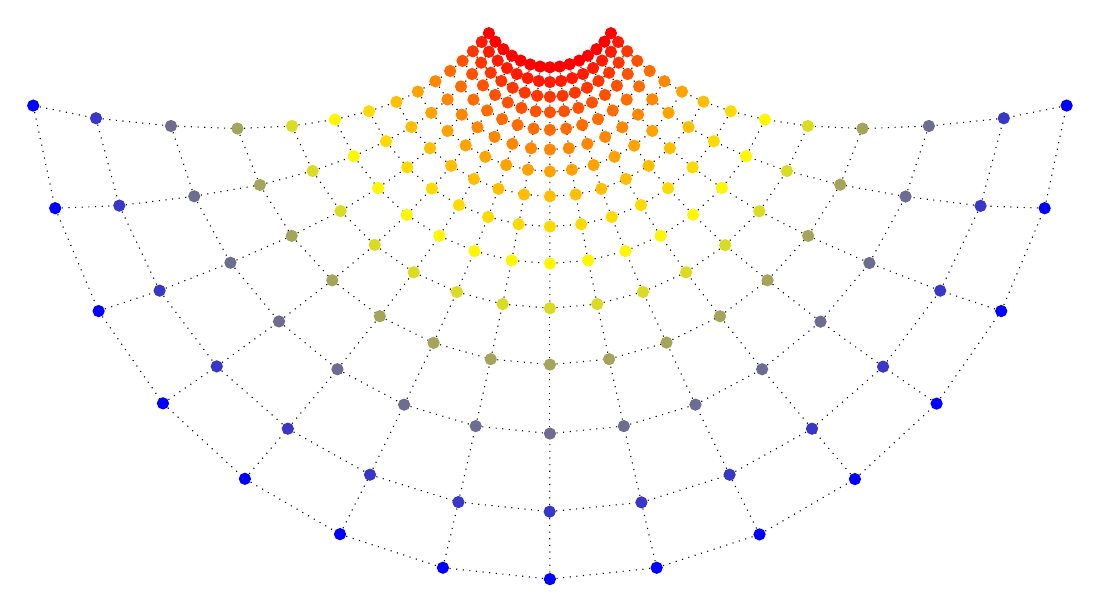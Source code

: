 % This file was created by matlab2tikz v0.2.2.
% Copyright (c) 2008--2012, Nico Schlömer <nico.schloemer@gmail.com>
% All rights reserved.
% 
% The latest updates can be retrieved from
%   http://www.mathworks.com/matlabcentral/fileexchange/22022-matlab2tikz
% where you can also make suggestions and rate matlab2tikz.
% 
% 
% 
\begin{tikzpicture}

% Axis at [0.13 0.11 0.78 0.63]
\begin{axis}[%
view={0}{90},
width=5.167in,
height=4.075in,
scale only axis,
xmin=-1.999, xmax=1.999,
ymin=-2.046, ymax=1.107,
hide x axis,
hide y axis]
\addplot [
color=black,
dotted,
forget plot
]
coordinates{
 (-1.999,0.306)(-1.756,0.257) 
};
\addplot [
color=black,
dotted,
forget plot
]
coordinates{
 (-1.756,0.257)(-1.466,0.227) 
};
\addplot [
color=black,
dotted,
forget plot
]
coordinates{
 (-1.466,0.227)(-1.209,0.217) 
};
\addplot [
color=black,
dotted,
forget plot
]
coordinates{
 (-1.209,0.217)(-0.998,0.227) 
};
\addplot [
color=black,
dotted,
forget plot
]
coordinates{
 (-0.998,0.227)(-0.832,0.252) 
};
\addplot [
color=black,
dotted,
forget plot
]
coordinates{
 (-0.832,0.252)(-0.7,0.284) 
};
\addplot [
color=black,
dotted,
forget plot
]
coordinates{
 (-0.7,0.284)(-0.594,0.32) 
};
\addplot [
color=black,
dotted,
forget plot
]
coordinates{
 (-0.594,0.32)(-0.511,0.36) 
};
\addplot [
color=black,
dotted,
forget plot
]
coordinates{
 (-0.511,0.36)(-0.443,0.4) 
};
\addplot [
color=black,
dotted,
forget plot
]
coordinates{
 (-0.443,0.4)(-0.386,0.44) 
};
\addplot [
color=black,
dotted,
forget plot
]
coordinates{
 (-0.386,0.44)(-0.338,0.479) 
};
\addplot [
color=black,
dotted,
forget plot
]
coordinates{
 (-0.338,0.479)(-0.298,0.516) 
};
\addplot [
color=black,
dotted,
forget plot
]
coordinates{
 (-0.298,0.516)(-0.264,0.552) 
};
\addplot [
color=black,
dotted,
forget plot
]
coordinates{
 (-0.264,0.552)(-0.236,0.586) 
};
\addplot [
color=black,
dotted,
forget plot
]
coordinates{
 (-1.999,0.306)(-1.914,-0.091) 
};
\addplot [
color=black,
dotted,
forget plot
]
coordinates{
 (-1.756,0.257)(-1.666,-0.081) 
};
\addplot [
color=black,
dotted,
forget plot
]
coordinates{
 (-1.914,-0.091)(-1.666,-0.081) 
};
\addplot [
color=black,
dotted,
forget plot
]
coordinates{
 (-1.466,0.227)(-1.376,-0.045) 
};
\addplot [
color=black,
dotted,
forget plot
]
coordinates{
 (-1.666,-0.081)(-1.376,-0.045) 
};
\addplot [
color=black,
dotted,
forget plot
]
coordinates{
 (-1.209,0.217)(-1.122,-0.001) 
};
\addplot [
color=black,
dotted,
forget plot
]
coordinates{
 (-1.376,-0.045)(-1.122,-0.001) 
};
\addplot [
color=black,
dotted,
forget plot
]
coordinates{
 (-0.998,0.227)(-0.918,0.053) 
};
\addplot [
color=black,
dotted,
forget plot
]
coordinates{
 (-1.122,-0.001)(-0.918,0.053) 
};
\addplot [
color=black,
dotted,
forget plot
]
coordinates{
 (-0.832,0.252)(-0.759,0.11) 
};
\addplot [
color=black,
dotted,
forget plot
]
coordinates{
 (-0.918,0.053)(-0.759,0.11) 
};
\addplot [
color=black,
dotted,
forget plot
]
coordinates{
 (-0.7,0.284)(-0.634,0.168) 
};
\addplot [
color=black,
dotted,
forget plot
]
coordinates{
 (-0.759,0.11)(-0.634,0.168) 
};
\addplot [
color=black,
dotted,
forget plot
]
coordinates{
 (-0.594,0.32)(-0.536,0.223) 
};
\addplot [
color=black,
dotted,
forget plot
]
coordinates{
 (-0.634,0.168)(-0.536,0.223) 
};
\addplot [
color=black,
dotted,
forget plot
]
coordinates{
 (-0.511,0.36)(-0.459,0.278) 
};
\addplot [
color=black,
dotted,
forget plot
]
coordinates{
 (-0.536,0.223)(-0.459,0.278) 
};
\addplot [
color=black,
dotted,
forget plot
]
coordinates{
 (-0.443,0.4)(-0.396,0.33) 
};
\addplot [
color=black,
dotted,
forget plot
]
coordinates{
 (-0.459,0.278)(-0.396,0.33) 
};
\addplot [
color=black,
dotted,
forget plot
]
coordinates{
 (-0.386,0.44)(-0.344,0.38) 
};
\addplot [
color=black,
dotted,
forget plot
]
coordinates{
 (-0.396,0.33)(-0.344,0.38) 
};
\addplot [
color=black,
dotted,
forget plot
]
coordinates{
 (-0.338,0.479)(-0.301,0.428) 
};
\addplot [
color=black,
dotted,
forget plot
]
coordinates{
 (-0.344,0.38)(-0.301,0.428) 
};
\addplot [
color=black,
dotted,
forget plot
]
coordinates{
 (-0.298,0.516)(-0.266,0.472) 
};
\addplot [
color=black,
dotted,
forget plot
]
coordinates{
 (-0.301,0.428)(-0.266,0.472) 
};
\addplot [
color=black,
dotted,
forget plot
]
coordinates{
 (-0.264,0.552)(-0.236,0.514) 
};
\addplot [
color=black,
dotted,
forget plot
]
coordinates{
 (-0.266,0.472)(-0.236,0.514) 
};
\addplot [
color=black,
dotted,
forget plot
]
coordinates{
 (-0.236,0.586)(-0.211,0.553) 
};
\addplot [
color=black,
dotted,
forget plot
]
coordinates{
 (-0.236,0.514)(-0.211,0.553) 
};
\addplot [
color=black,
dotted,
forget plot
]
coordinates{
 (-1.914,-0.091)(-1.746,-0.489) 
};
\addplot [
color=black,
dotted,
forget plot
]
coordinates{
 (-1.666,-0.081)(-1.51,-0.41) 
};
\addplot [
color=black,
dotted,
forget plot
]
coordinates{
 (-1.746,-0.489)(-1.51,-0.41) 
};
\addplot [
color=black,
dotted,
forget plot
]
coordinates{
 (-1.376,-0.045)(-1.236,-0.302) 
};
\addplot [
color=black,
dotted,
forget plot
]
coordinates{
 (-1.51,-0.41)(-1.236,-0.302) 
};
\addplot [
color=black,
dotted,
forget plot
]
coordinates{
 (-1.122,-0.001)(-0.999,-0.198) 
};
\addplot [
color=black,
dotted,
forget plot
]
coordinates{
 (-1.236,-0.302)(-0.999,-0.198) 
};
\addplot [
color=black,
dotted,
forget plot
]
coordinates{
 (-0.918,0.053)(-0.81,-0.102) 
};
\addplot [
color=black,
dotted,
forget plot
]
coordinates{
 (-0.999,-0.198)(-0.81,-0.102) 
};
\addplot [
color=black,
dotted,
forget plot
]
coordinates{
 (-0.759,0.11)(-0.665,-0.013) 
};
\addplot [
color=black,
dotted,
forget plot
]
coordinates{
 (-0.81,-0.102)(-0.665,-0.013) 
};
\addplot [
color=black,
dotted,
forget plot
]
coordinates{
 (-0.634,0.168)(-0.552,0.067) 
};
\addplot [
color=black,
dotted,
forget plot
]
coordinates{
 (-0.665,-0.013)(-0.552,0.067) 
};
\addplot [
color=black,
dotted,
forget plot
]
coordinates{
 (-0.536,0.223)(-0.464,0.141) 
};
\addplot [
color=black,
dotted,
forget plot
]
coordinates{
 (-0.552,0.067)(-0.464,0.141) 
};
\addplot [
color=black,
dotted,
forget plot
]
coordinates{
 (-0.459,0.278)(-0.396,0.208) 
};
\addplot [
color=black,
dotted,
forget plot
]
coordinates{
 (-0.464,0.141)(-0.396,0.208) 
};
\addplot [
color=black,
dotted,
forget plot
]
coordinates{
 (-0.396,0.33)(-0.341,0.271) 
};
\addplot [
color=black,
dotted,
forget plot
]
coordinates{
 (-0.396,0.208)(-0.341,0.271) 
};
\addplot [
color=black,
dotted,
forget plot
]
coordinates{
 (-0.344,0.38)(-0.296,0.329) 
};
\addplot [
color=black,
dotted,
forget plot
]
coordinates{
 (-0.341,0.271)(-0.296,0.329) 
};
\addplot [
color=black,
dotted,
forget plot
]
coordinates{
 (-0.301,0.428)(-0.259,0.384) 
};
\addplot [
color=black,
dotted,
forget plot
]
coordinates{
 (-0.296,0.329)(-0.259,0.384) 
};
\addplot [
color=black,
dotted,
forget plot
]
coordinates{
 (-0.266,0.472)(-0.229,0.433) 
};
\addplot [
color=black,
dotted,
forget plot
]
coordinates{
 (-0.259,0.384)(-0.229,0.433) 
};
\addplot [
color=black,
dotted,
forget plot
]
coordinates{
 (-0.236,0.514)(-0.202,0.48) 
};
\addplot [
color=black,
dotted,
forget plot
]
coordinates{
 (-0.229,0.433)(-0.202,0.48) 
};
\addplot [
color=black,
dotted,
forget plot
]
coordinates{
 (-0.211,0.553)(-0.18,0.524) 
};
\addplot [
color=black,
dotted,
forget plot
]
coordinates{
 (-0.202,0.48)(-0.18,0.524) 
};
\addplot [
color=black,
dotted,
forget plot
]
coordinates{
 (-1.746,-0.489)(-1.497,-0.846) 
};
\addplot [
color=black,
dotted,
forget plot
]
coordinates{
 (-1.51,-0.41)(-1.289,-0.703) 
};
\addplot [
color=black,
dotted,
forget plot
]
coordinates{
 (-1.497,-0.846)(-1.289,-0.703) 
};
\addplot [
color=black,
dotted,
forget plot
]
coordinates{
 (-1.236,-0.302)(-1.048,-0.529) 
};
\addplot [
color=black,
dotted,
forget plot
]
coordinates{
 (-1.289,-0.703)(-1.048,-0.529) 
};
\addplot [
color=black,
dotted,
forget plot
]
coordinates{
 (-0.999,-0.198)(-0.842,-0.37) 
};
\addplot [
color=black,
dotted,
forget plot
]
coordinates{
 (-1.048,-0.529)(-0.842,-0.37) 
};
\addplot [
color=black,
dotted,
forget plot
]
coordinates{
 (-0.81,-0.102)(-0.678,-0.233) 
};
\addplot [
color=black,
dotted,
forget plot
]
coordinates{
 (-0.842,-0.37)(-0.678,-0.233) 
};
\addplot [
color=black,
dotted,
forget plot
]
coordinates{
 (-0.665,-0.013)(-0.554,-0.117) 
};
\addplot [
color=black,
dotted,
forget plot
]
coordinates{
 (-0.678,-0.233)(-0.554,-0.117) 
};
\addplot [
color=black,
dotted,
forget plot
]
coordinates{
 (-0.552,0.067)(-0.457,-0.015) 
};
\addplot [
color=black,
dotted,
forget plot
]
coordinates{
 (-0.554,-0.117)(-0.457,-0.015) 
};
\addplot [
color=black,
dotted,
forget plot
]
coordinates{
 (-0.464,0.141)(-0.382,0.073) 
};
\addplot [
color=black,
dotted,
forget plot
]
coordinates{
 (-0.457,-0.015)(-0.382,0.073) 
};
\addplot [
color=black,
dotted,
forget plot
]
coordinates{
 (-0.396,0.208)(-0.326,0.152) 
};
\addplot [
color=black,
dotted,
forget plot
]
coordinates{
 (-0.382,0.073)(-0.326,0.152) 
};
\addplot [
color=black,
dotted,
forget plot
]
coordinates{
 (-0.341,0.271)(-0.28,0.222) 
};
\addplot [
color=black,
dotted,
forget plot
]
coordinates{
 (-0.326,0.152)(-0.28,0.222) 
};
\addplot [
color=black,
dotted,
forget plot
]
coordinates{
 (-0.296,0.329)(-0.243,0.287) 
};
\addplot [
color=black,
dotted,
forget plot
]
coordinates{
 (-0.28,0.222)(-0.243,0.287) 
};
\addplot [
color=black,
dotted,
forget plot
]
coordinates{
 (-0.259,0.384)(-0.212,0.347) 
};
\addplot [
color=black,
dotted,
forget plot
]
coordinates{
 (-0.243,0.287)(-0.212,0.347) 
};
\addplot [
color=black,
dotted,
forget plot
]
coordinates{
 (-0.229,0.433)(-0.188,0.401) 
};
\addplot [
color=black,
dotted,
forget plot
]
coordinates{
 (-0.212,0.347)(-0.188,0.401) 
};
\addplot [
color=black,
dotted,
forget plot
]
coordinates{
 (-0.202,0.48)(-0.166,0.451) 
};
\addplot [
color=black,
dotted,
forget plot
]
coordinates{
 (-0.188,0.401)(-0.166,0.451) 
};
\addplot [
color=black,
dotted,
forget plot
]
coordinates{
 (-0.18,0.524)(-0.147,0.499) 
};
\addplot [
color=black,
dotted,
forget plot
]
coordinates{
 (-0.166,0.451)(-0.147,0.499) 
};
\addplot [
color=black,
dotted,
forget plot
]
coordinates{
 (-1.497,-0.846)(-1.18,-1.138) 
};
\addplot [
color=black,
dotted,
forget plot
]
coordinates{
 (-1.289,-0.703)(-1.014,-0.944) 
};
\addplot [
color=black,
dotted,
forget plot
]
coordinates{
 (-1.18,-1.138)(-1.014,-0.944) 
};
\addplot [
color=black,
dotted,
forget plot
]
coordinates{
 (-1.048,-0.529)(-0.822,-0.714) 
};
\addplot [
color=black,
dotted,
forget plot
]
coordinates{
 (-1.014,-0.944)(-0.822,-0.714) 
};
\addplot [
color=black,
dotted,
forget plot
]
coordinates{
 (-0.842,-0.37)(-0.658,-0.509) 
};
\addplot [
color=black,
dotted,
forget plot
]
coordinates{
 (-0.822,-0.714)(-0.658,-0.509) 
};
\addplot [
color=black,
dotted,
forget plot
]
coordinates{
 (-0.678,-0.233)(-0.527,-0.339) 
};
\addplot [
color=black,
dotted,
forget plot
]
coordinates{
 (-0.658,-0.509)(-0.527,-0.339) 
};
\addplot [
color=black,
dotted,
forget plot
]
coordinates{
 (-0.554,-0.117)(-0.428,-0.198) 
};
\addplot [
color=black,
dotted,
forget plot
]
coordinates{
 (-0.527,-0.339)(-0.428,-0.198) 
};
\addplot [
color=black,
dotted,
forget plot
]
coordinates{
 (-0.457,-0.015)(-0.352,-0.079) 
};
\addplot [
color=black,
dotted,
forget plot
]
coordinates{
 (-0.428,-0.198)(-0.352,-0.079) 
};
\addplot [
color=black,
dotted,
forget plot
]
coordinates{
 (-0.382,0.073)(-0.294,0.022) 
};
\addplot [
color=black,
dotted,
forget plot
]
coordinates{
 (-0.352,-0.079)(-0.294,0.022) 
};
\addplot [
color=black,
dotted,
forget plot
]
coordinates{
 (-0.326,0.152)(-0.25,0.108) 
};
\addplot [
color=black,
dotted,
forget plot
]
coordinates{
 (-0.294,0.022)(-0.25,0.108) 
};
\addplot [
color=black,
dotted,
forget plot
]
coordinates{
 (-0.28,0.222)(-0.214,0.185) 
};
\addplot [
color=black,
dotted,
forget plot
]
coordinates{
 (-0.25,0.108)(-0.214,0.185) 
};
\addplot [
color=black,
dotted,
forget plot
]
coordinates{
 (-0.243,0.287)(-0.185,0.254) 
};
\addplot [
color=black,
dotted,
forget plot
]
coordinates{
 (-0.214,0.185)(-0.185,0.254) 
};
\addplot [
color=black,
dotted,
forget plot
]
coordinates{
 (-0.212,0.347)(-0.163,0.318) 
};
\addplot [
color=black,
dotted,
forget plot
]
coordinates{
 (-0.185,0.254)(-0.163,0.318) 
};
\addplot [
color=black,
dotted,
forget plot
]
coordinates{
 (-0.188,0.401)(-0.144,0.375) 
};
\addplot [
color=black,
dotted,
forget plot
]
coordinates{
 (-0.163,0.318)(-0.144,0.375) 
};
\addplot [
color=black,
dotted,
forget plot
]
coordinates{
 (-0.166,0.451)(-0.128,0.428) 
};
\addplot [
color=black,
dotted,
forget plot
]
coordinates{
 (-0.144,0.375)(-0.128,0.428) 
};
\addplot [
color=black,
dotted,
forget plot
]
coordinates{
 (-0.147,0.499)(-0.113,0.48) 
};
\addplot [
color=black,
dotted,
forget plot
]
coordinates{
 (-0.128,0.428)(-0.113,0.48) 
};
\addplot [
color=black,
dotted,
forget plot
]
coordinates{
 (-1.18,-1.138)(-0.812,-1.352) 
};
\addplot [
color=black,
dotted,
forget plot
]
coordinates{
 (-1.014,-0.944)(-0.696,-1.122) 
};
\addplot [
color=black,
dotted,
forget plot
]
coordinates{
 (-0.812,-1.352)(-0.696,-1.122) 
};
\addplot [
color=black,
dotted,
forget plot
]
coordinates{
 (-0.822,-0.714)(-0.564,-0.851) 
};
\addplot [
color=black,
dotted,
forget plot
]
coordinates{
 (-0.696,-1.122)(-0.564,-0.851) 
};
\addplot [
color=black,
dotted,
forget plot
]
coordinates{
 (-0.658,-0.509)(-0.45,-0.612) 
};
\addplot [
color=black,
dotted,
forget plot
]
coordinates{
 (-0.564,-0.851)(-0.45,-0.612) 
};
\addplot [
color=black,
dotted,
forget plot
]
coordinates{
 (-0.527,-0.339)(-0.36,-0.415) 
};
\addplot [
color=black,
dotted,
forget plot
]
coordinates{
 (-0.45,-0.612)(-0.36,-0.415) 
};
\addplot [
color=black,
dotted,
forget plot
]
coordinates{
 (-0.428,-0.198)(-0.292,-0.257) 
};
\addplot [
color=black,
dotted,
forget plot
]
coordinates{
 (-0.36,-0.415)(-0.292,-0.257) 
};
\addplot [
color=black,
dotted,
forget plot
]
coordinates{
 (-0.352,-0.079)(-0.239,-0.125) 
};
\addplot [
color=black,
dotted,
forget plot
]
coordinates{
 (-0.292,-0.257)(-0.239,-0.125) 
};
\addplot [
color=black,
dotted,
forget plot
]
coordinates{
 (-0.294,0.022)(-0.199,-0.016) 
};
\addplot [
color=black,
dotted,
forget plot
]
coordinates{
 (-0.239,-0.125)(-0.199,-0.016) 
};
\addplot [
color=black,
dotted,
forget plot
]
coordinates{
 (-0.25,0.108)(-0.169,0.076) 
};
\addplot [
color=black,
dotted,
forget plot
]
coordinates{
 (-0.199,-0.016)(-0.169,0.076) 
};
\addplot [
color=black,
dotted,
forget plot
]
coordinates{
 (-0.214,0.185)(-0.145,0.158) 
};
\addplot [
color=black,
dotted,
forget plot
]
coordinates{
 (-0.169,0.076)(-0.145,0.158) 
};
\addplot [
color=black,
dotted,
forget plot
]
coordinates{
 (-0.185,0.254)(-0.125,0.231) 
};
\addplot [
color=black,
dotted,
forget plot
]
coordinates{
 (-0.145,0.158)(-0.125,0.231) 
};
\addplot [
color=black,
dotted,
forget plot
]
coordinates{
 (-0.163,0.318)(-0.11,0.297) 
};
\addplot [
color=black,
dotted,
forget plot
]
coordinates{
 (-0.125,0.231)(-0.11,0.297) 
};
\addplot [
color=black,
dotted,
forget plot
]
coordinates{
 (-0.144,0.375)(-0.097,0.356) 
};
\addplot [
color=black,
dotted,
forget plot
]
coordinates{
 (-0.11,0.297)(-0.097,0.356) 
};
\addplot [
color=black,
dotted,
forget plot
]
coordinates{
 (-0.128,0.428)(-0.086,0.412) 
};
\addplot [
color=black,
dotted,
forget plot
]
coordinates{
 (-0.097,0.356)(-0.086,0.412) 
};
\addplot [
color=black,
dotted,
forget plot
]
coordinates{
 (-0.113,0.48)(-0.076,0.465) 
};
\addplot [
color=black,
dotted,
forget plot
]
coordinates{
 (-0.086,0.412)(-0.076,0.465) 
};
\addplot [
color=black,
dotted,
forget plot
]
coordinates{
 (-0.812,-1.352)(-0.414,-1.482) 
};
\addplot [
color=black,
dotted,
forget plot
]
coordinates{
 (-0.696,-1.122)(-0.354,-1.228) 
};
\addplot [
color=black,
dotted,
forget plot
]
coordinates{
 (-0.414,-1.482)(-0.354,-1.228) 
};
\addplot [
color=black,
dotted,
forget plot
]
coordinates{
 (-0.564,-0.851)(-0.287,-0.934) 
};
\addplot [
color=black,
dotted,
forget plot
]
coordinates{
 (-0.354,-1.228)(-0.287,-0.934) 
};
\addplot [
color=black,
dotted,
forget plot
]
coordinates{
 (-0.45,-0.612)(-0.229,-0.675) 
};
\addplot [
color=black,
dotted,
forget plot
]
coordinates{
 (-0.287,-0.934)(-0.229,-0.675) 
};
\addplot [
color=black,
dotted,
forget plot
]
coordinates{
 (-0.36,-0.415)(-0.183,-0.462) 
};
\addplot [
color=black,
dotted,
forget plot
]
coordinates{
 (-0.229,-0.675)(-0.183,-0.462) 
};
\addplot [
color=black,
dotted,
forget plot
]
coordinates{
 (-0.292,-0.257)(-0.148,-0.293) 
};
\addplot [
color=black,
dotted,
forget plot
]
coordinates{
 (-0.183,-0.462)(-0.148,-0.293) 
};
\addplot [
color=black,
dotted,
forget plot
]
coordinates{
 (-0.239,-0.125)(-0.121,-0.153) 
};
\addplot [
color=black,
dotted,
forget plot
]
coordinates{
 (-0.148,-0.293)(-0.121,-0.153) 
};
\addplot [
color=black,
dotted,
forget plot
]
coordinates{
 (-0.199,-0.016)(-0.1,-0.038) 
};
\addplot [
color=black,
dotted,
forget plot
]
coordinates{
 (-0.121,-0.153)(-0.1,-0.038) 
};
\addplot [
color=black,
dotted,
forget plot
]
coordinates{
 (-0.169,0.076)(-0.085,0.058) 
};
\addplot [
color=black,
dotted,
forget plot
]
coordinates{
 (-0.1,-0.038)(-0.085,0.058) 
};
\addplot [
color=black,
dotted,
forget plot
]
coordinates{
 (-0.145,0.158)(-0.073,0.141) 
};
\addplot [
color=black,
dotted,
forget plot
]
coordinates{
 (-0.085,0.058)(-0.073,0.141) 
};
\addplot [
color=black,
dotted,
forget plot
]
coordinates{
 (-0.125,0.231)(-0.063,0.217) 
};
\addplot [
color=black,
dotted,
forget plot
]
coordinates{
 (-0.073,0.141)(-0.063,0.217) 
};
\addplot [
color=black,
dotted,
forget plot
]
coordinates{
 (-0.11,0.297)(-0.055,0.284) 
};
\addplot [
color=black,
dotted,
forget plot
]
coordinates{
 (-0.063,0.217)(-0.055,0.284) 
};
\addplot [
color=black,
dotted,
forget plot
]
coordinates{
 (-0.097,0.356)(-0.049,0.344) 
};
\addplot [
color=black,
dotted,
forget plot
]
coordinates{
 (-0.055,0.284)(-0.049,0.344) 
};
\addplot [
color=black,
dotted,
forget plot
]
coordinates{
 (-0.086,0.412)(-0.043,0.401) 
};
\addplot [
color=black,
dotted,
forget plot
]
coordinates{
 (-0.049,0.344)(-0.043,0.401) 
};
\addplot [
color=black,
dotted,
forget plot
]
coordinates{
 (-0.076,0.465)(-0.038,0.457) 
};
\addplot [
color=black,
dotted,
forget plot
]
coordinates{
 (-0.043,0.401)(-0.038,0.457) 
};
\addplot [
color=black,
dotted,
forget plot
]
coordinates{
 (-0.414,-1.482)(-0.0,-1.526) 
};
\addplot [
color=black,
dotted,
forget plot
]
coordinates{
 (-0.354,-1.228)(-0.001,-1.265) 
};
\addplot [
color=black,
dotted,
forget plot
]
coordinates{
 (-0.0,-1.526)(-0.001,-1.265) 
};
\addplot [
color=black,
dotted,
forget plot
]
coordinates{
 (-0.287,-0.934)(-0.0,-0.963) 
};
\addplot [
color=black,
dotted,
forget plot
]
coordinates{
 (-0.001,-1.265)(-0.0,-0.963) 
};
\addplot [
color=black,
dotted,
forget plot
]
coordinates{
 (-0.229,-0.675)(0.0,-0.696) 
};
\addplot [
color=black,
dotted,
forget plot
]
coordinates{
 (-0.0,-0.963)(0.0,-0.696) 
};
\addplot [
color=black,
dotted,
forget plot
]
coordinates{
 (-0.183,-0.462)(0.0,-0.478) 
};
\addplot [
color=black,
dotted,
forget plot
]
coordinates{
 (0.0,-0.696)(0.0,-0.478) 
};
\addplot [
color=black,
dotted,
forget plot
]
coordinates{
 (-0.148,-0.293)(3.763e-06,-0.305) 
};
\addplot [
color=black,
dotted,
forget plot
]
coordinates{
 (0.0,-0.478)(3.763e-06,-0.305) 
};
\addplot [
color=black,
dotted,
forget plot
]
coordinates{
 (-0.121,-0.153)(-1.267e-05,-0.162) 
};
\addplot [
color=black,
dotted,
forget plot
]
coordinates{
 (3.763e-06,-0.305)(-1.267e-05,-0.162) 
};
\addplot [
color=black,
dotted,
forget plot
]
coordinates{
 (-0.1,-0.038)(-7.725e-05,-0.045) 
};
\addplot [
color=black,
dotted,
forget plot
]
coordinates{
 (-1.267e-05,-0.162)(-7.725e-05,-0.045) 
};
\addplot [
color=black,
dotted,
forget plot
]
coordinates{
 (-0.085,0.058)(7.858e-06,0.051) 
};
\addplot [
color=black,
dotted,
forget plot
]
coordinates{
 (-7.725e-05,-0.045)(7.858e-06,0.051) 
};
\addplot [
color=black,
dotted,
forget plot
]
coordinates{
 (-0.073,0.141)(1.785e-05,0.136) 
};
\addplot [
color=black,
dotted,
forget plot
]
coordinates{
 (7.858e-06,0.051)(1.785e-05,0.136) 
};
\addplot [
color=black,
dotted,
forget plot
]
coordinates{
 (-0.063,0.217)(0.0,0.212) 
};
\addplot [
color=black,
dotted,
forget plot
]
coordinates{
 (1.785e-05,0.136)(0.0,0.212) 
};
\addplot [
color=black,
dotted,
forget plot
]
coordinates{
 (-0.055,0.284)(-3.857e-06,0.28) 
};
\addplot [
color=black,
dotted,
forget plot
]
coordinates{
 (0.0,0.212)(-3.857e-06,0.28) 
};
\addplot [
color=black,
dotted,
forget plot
]
coordinates{
 (-0.049,0.344)(2.964e-05,0.34) 
};
\addplot [
color=black,
dotted,
forget plot
]
coordinates{
 (-3.857e-06,0.28)(2.964e-05,0.34) 
};
\addplot [
color=black,
dotted,
forget plot
]
coordinates{
 (-0.043,0.401)(-8.473e-05,0.397) 
};
\addplot [
color=black,
dotted,
forget plot
]
coordinates{
 (2.964e-05,0.34)(-8.473e-05,0.397) 
};
\addplot [
color=black,
dotted,
forget plot
]
coordinates{
 (-0.038,0.457)(0.0,0.454) 
};
\addplot [
color=black,
dotted,
forget plot
]
coordinates{
 (-8.473e-05,0.397)(0.0,0.454) 
};
\addplot [
color=black,
dotted,
forget plot
]
coordinates{
 (-0.0,-1.526)(0.413,-1.482) 
};
\addplot [
color=black,
dotted,
forget plot
]
coordinates{
 (-0.001,-1.265)(0.354,-1.229) 
};
\addplot [
color=black,
dotted,
forget plot
]
coordinates{
 (0.413,-1.482)(0.354,-1.229) 
};
\addplot [
color=black,
dotted,
forget plot
]
coordinates{
 (-0.0,-0.963)(0.286,-0.934) 
};
\addplot [
color=black,
dotted,
forget plot
]
coordinates{
 (0.354,-1.229)(0.286,-0.934) 
};
\addplot [
color=black,
dotted,
forget plot
]
coordinates{
 (0.0,-0.696)(0.229,-0.675) 
};
\addplot [
color=black,
dotted,
forget plot
]
coordinates{
 (0.286,-0.934)(0.229,-0.675) 
};
\addplot [
color=black,
dotted,
forget plot
]
coordinates{
 (0.0,-0.478)(0.183,-0.462) 
};
\addplot [
color=black,
dotted,
forget plot
]
coordinates{
 (0.229,-0.675)(0.183,-0.462) 
};
\addplot [
color=black,
dotted,
forget plot
]
coordinates{
 (3.763e-06,-0.305)(0.148,-0.293) 
};
\addplot [
color=black,
dotted,
forget plot
]
coordinates{
 (0.183,-0.462)(0.148,-0.293) 
};
\addplot [
color=black,
dotted,
forget plot
]
coordinates{
 (-1.267e-05,-0.162)(0.121,-0.153) 
};
\addplot [
color=black,
dotted,
forget plot
]
coordinates{
 (0.148,-0.293)(0.121,-0.153) 
};
\addplot [
color=black,
dotted,
forget plot
]
coordinates{
 (-7.725e-05,-0.045)(0.1,-0.038) 
};
\addplot [
color=black,
dotted,
forget plot
]
coordinates{
 (0.121,-0.153)(0.1,-0.038) 
};
\addplot [
color=black,
dotted,
forget plot
]
coordinates{
 (7.858e-06,0.051)(0.085,0.058) 
};
\addplot [
color=black,
dotted,
forget plot
]
coordinates{
 (0.1,-0.038)(0.085,0.058) 
};
\addplot [
color=black,
dotted,
forget plot
]
coordinates{
 (1.785e-05,0.136)(0.073,0.141) 
};
\addplot [
color=black,
dotted,
forget plot
]
coordinates{
 (0.085,0.058)(0.073,0.141) 
};
\addplot [
color=black,
dotted,
forget plot
]
coordinates{
 (0.0,0.212)(0.063,0.217) 
};
\addplot [
color=black,
dotted,
forget plot
]
coordinates{
 (0.073,0.141)(0.063,0.217) 
};
\addplot [
color=black,
dotted,
forget plot
]
coordinates{
 (-3.857e-06,0.28)(0.055,0.284) 
};
\addplot [
color=black,
dotted,
forget plot
]
coordinates{
 (0.063,0.217)(0.055,0.284) 
};
\addplot [
color=black,
dotted,
forget plot
]
coordinates{
 (2.964e-05,0.34)(0.049,0.344) 
};
\addplot [
color=black,
dotted,
forget plot
]
coordinates{
 (0.055,0.284)(0.049,0.344) 
};
\addplot [
color=black,
dotted,
forget plot
]
coordinates{
 (-8.473e-05,0.397)(0.043,0.401) 
};
\addplot [
color=black,
dotted,
forget plot
]
coordinates{
 (0.049,0.344)(0.043,0.401) 
};
\addplot [
color=black,
dotted,
forget plot
]
coordinates{
 (0.0,0.454)(0.038,0.457) 
};
\addplot [
color=black,
dotted,
forget plot
]
coordinates{
 (0.043,0.401)(0.038,0.457) 
};
\addplot [
color=black,
dotted,
forget plot
]
coordinates{
 (0.413,-1.482)(0.811,-1.353) 
};
\addplot [
color=black,
dotted,
forget plot
]
coordinates{
 (0.354,-1.229)(0.695,-1.122) 
};
\addplot [
color=black,
dotted,
forget plot
]
coordinates{
 (0.811,-1.353)(0.695,-1.122) 
};
\addplot [
color=black,
dotted,
forget plot
]
coordinates{
 (0.286,-0.934)(0.563,-0.851) 
};
\addplot [
color=black,
dotted,
forget plot
]
coordinates{
 (0.695,-1.122)(0.563,-0.851) 
};
\addplot [
color=black,
dotted,
forget plot
]
coordinates{
 (0.229,-0.675)(0.451,-0.611) 
};
\addplot [
color=black,
dotted,
forget plot
]
coordinates{
 (0.563,-0.851)(0.451,-0.611) 
};
\addplot [
color=black,
dotted,
forget plot
]
coordinates{
 (0.183,-0.462)(0.36,-0.415) 
};
\addplot [
color=black,
dotted,
forget plot
]
coordinates{
 (0.451,-0.611)(0.36,-0.415) 
};
\addplot [
color=black,
dotted,
forget plot
]
coordinates{
 (0.148,-0.293)(0.292,-0.257) 
};
\addplot [
color=black,
dotted,
forget plot
]
coordinates{
 (0.36,-0.415)(0.292,-0.257) 
};
\addplot [
color=black,
dotted,
forget plot
]
coordinates{
 (0.121,-0.153)(0.239,-0.125) 
};
\addplot [
color=black,
dotted,
forget plot
]
coordinates{
 (0.292,-0.257)(0.239,-0.125) 
};
\addplot [
color=black,
dotted,
forget plot
]
coordinates{
 (0.1,-0.038)(0.199,-0.016) 
};
\addplot [
color=black,
dotted,
forget plot
]
coordinates{
 (0.239,-0.125)(0.199,-0.016) 
};
\addplot [
color=black,
dotted,
forget plot
]
coordinates{
 (0.085,0.058)(0.169,0.076) 
};
\addplot [
color=black,
dotted,
forget plot
]
coordinates{
 (0.199,-0.016)(0.169,0.076) 
};
\addplot [
color=black,
dotted,
forget plot
]
coordinates{
 (0.073,0.141)(0.145,0.158) 
};
\addplot [
color=black,
dotted,
forget plot
]
coordinates{
 (0.169,0.076)(0.145,0.158) 
};
\addplot [
color=black,
dotted,
forget plot
]
coordinates{
 (0.063,0.217)(0.125,0.231) 
};
\addplot [
color=black,
dotted,
forget plot
]
coordinates{
 (0.145,0.158)(0.125,0.231) 
};
\addplot [
color=black,
dotted,
forget plot
]
coordinates{
 (0.055,0.284)(0.11,0.297) 
};
\addplot [
color=black,
dotted,
forget plot
]
coordinates{
 (0.125,0.231)(0.11,0.297) 
};
\addplot [
color=black,
dotted,
forget plot
]
coordinates{
 (0.049,0.344)(0.097,0.356) 
};
\addplot [
color=black,
dotted,
forget plot
]
coordinates{
 (0.11,0.297)(0.097,0.356) 
};
\addplot [
color=black,
dotted,
forget plot
]
coordinates{
 (0.043,0.401)(0.086,0.412) 
};
\addplot [
color=black,
dotted,
forget plot
]
coordinates{
 (0.097,0.356)(0.086,0.412) 
};
\addplot [
color=black,
dotted,
forget plot
]
coordinates{
 (0.038,0.457)(0.076,0.466) 
};
\addplot [
color=black,
dotted,
forget plot
]
coordinates{
 (0.086,0.412)(0.076,0.466) 
};
\addplot [
color=black,
dotted,
forget plot
]
coordinates{
 (0.811,-1.353)(1.18,-1.139) 
};
\addplot [
color=black,
dotted,
forget plot
]
coordinates{
 (0.695,-1.122)(1.014,-0.944) 
};
\addplot [
color=black,
dotted,
forget plot
]
coordinates{
 (1.18,-1.139)(1.014,-0.944) 
};
\addplot [
color=black,
dotted,
forget plot
]
coordinates{
 (0.563,-0.851)(0.821,-0.714) 
};
\addplot [
color=black,
dotted,
forget plot
]
coordinates{
 (1.014,-0.944)(0.821,-0.714) 
};
\addplot [
color=black,
dotted,
forget plot
]
coordinates{
 (0.451,-0.611)(0.658,-0.509) 
};
\addplot [
color=black,
dotted,
forget plot
]
coordinates{
 (0.821,-0.714)(0.658,-0.509) 
};
\addplot [
color=black,
dotted,
forget plot
]
coordinates{
 (0.36,-0.415)(0.527,-0.339) 
};
\addplot [
color=black,
dotted,
forget plot
]
coordinates{
 (0.658,-0.509)(0.527,-0.339) 
};
\addplot [
color=black,
dotted,
forget plot
]
coordinates{
 (0.292,-0.257)(0.428,-0.198) 
};
\addplot [
color=black,
dotted,
forget plot
]
coordinates{
 (0.527,-0.339)(0.428,-0.198) 
};
\addplot [
color=black,
dotted,
forget plot
]
coordinates{
 (0.239,-0.125)(0.352,-0.079) 
};
\addplot [
color=black,
dotted,
forget plot
]
coordinates{
 (0.428,-0.198)(0.352,-0.079) 
};
\addplot [
color=black,
dotted,
forget plot
]
coordinates{
 (0.199,-0.016)(0.294,0.022) 
};
\addplot [
color=black,
dotted,
forget plot
]
coordinates{
 (0.352,-0.079)(0.294,0.022) 
};
\addplot [
color=black,
dotted,
forget plot
]
coordinates{
 (0.169,0.076)(0.25,0.108) 
};
\addplot [
color=black,
dotted,
forget plot
]
coordinates{
 (0.294,0.022)(0.25,0.108) 
};
\addplot [
color=black,
dotted,
forget plot
]
coordinates{
 (0.145,0.158)(0.214,0.185) 
};
\addplot [
color=black,
dotted,
forget plot
]
coordinates{
 (0.25,0.108)(0.214,0.185) 
};
\addplot [
color=black,
dotted,
forget plot
]
coordinates{
 (0.125,0.231)(0.186,0.254) 
};
\addplot [
color=black,
dotted,
forget plot
]
coordinates{
 (0.214,0.185)(0.186,0.254) 
};
\addplot [
color=black,
dotted,
forget plot
]
coordinates{
 (0.11,0.297)(0.163,0.318) 
};
\addplot [
color=black,
dotted,
forget plot
]
coordinates{
 (0.186,0.254)(0.163,0.318) 
};
\addplot [
color=black,
dotted,
forget plot
]
coordinates{
 (0.097,0.356)(0.144,0.375) 
};
\addplot [
color=black,
dotted,
forget plot
]
coordinates{
 (0.163,0.318)(0.144,0.375) 
};
\addplot [
color=black,
dotted,
forget plot
]
coordinates{
 (0.086,0.412)(0.128,0.428) 
};
\addplot [
color=black,
dotted,
forget plot
]
coordinates{
 (0.144,0.375)(0.128,0.428) 
};
\addplot [
color=black,
dotted,
forget plot
]
coordinates{
 (0.076,0.466)(0.113,0.48) 
};
\addplot [
color=black,
dotted,
forget plot
]
coordinates{
 (0.128,0.428)(0.113,0.48) 
};
\addplot [
color=black,
dotted,
forget plot
]
coordinates{
 (1.18,-1.139)(1.496,-0.847) 
};
\addplot [
color=black,
dotted,
forget plot
]
coordinates{
 (1.014,-0.944)(1.289,-0.704) 
};
\addplot [
color=black,
dotted,
forget plot
]
coordinates{
 (1.496,-0.847)(1.289,-0.704) 
};
\addplot [
color=black,
dotted,
forget plot
]
coordinates{
 (0.821,-0.714)(1.047,-0.53) 
};
\addplot [
color=black,
dotted,
forget plot
]
coordinates{
 (1.289,-0.704)(1.047,-0.53) 
};
\addplot [
color=black,
dotted,
forget plot
]
coordinates{
 (0.658,-0.509)(0.842,-0.37) 
};
\addplot [
color=black,
dotted,
forget plot
]
coordinates{
 (1.047,-0.53)(0.842,-0.37) 
};
\addplot [
color=black,
dotted,
forget plot
]
coordinates{
 (0.527,-0.339)(0.678,-0.234) 
};
\addplot [
color=black,
dotted,
forget plot
]
coordinates{
 (0.842,-0.37)(0.678,-0.234) 
};
\addplot [
color=black,
dotted,
forget plot
]
coordinates{
 (0.428,-0.198)(0.554,-0.116) 
};
\addplot [
color=black,
dotted,
forget plot
]
coordinates{
 (0.678,-0.234)(0.554,-0.116) 
};
\addplot [
color=black,
dotted,
forget plot
]
coordinates{
 (0.352,-0.079)(0.457,-0.014) 
};
\addplot [
color=black,
dotted,
forget plot
]
coordinates{
 (0.554,-0.116)(0.457,-0.014) 
};
\addplot [
color=black,
dotted,
forget plot
]
coordinates{
 (0.294,0.022)(0.382,0.073) 
};
\addplot [
color=black,
dotted,
forget plot
]
coordinates{
 (0.457,-0.014)(0.382,0.073) 
};
\addplot [
color=black,
dotted,
forget plot
]
coordinates{
 (0.25,0.108)(0.326,0.151) 
};
\addplot [
color=black,
dotted,
forget plot
]
coordinates{
 (0.382,0.073)(0.326,0.151) 
};
\addplot [
color=black,
dotted,
forget plot
]
coordinates{
 (0.214,0.185)(0.28,0.222) 
};
\addplot [
color=black,
dotted,
forget plot
]
coordinates{
 (0.326,0.151)(0.28,0.222) 
};
\addplot [
color=black,
dotted,
forget plot
]
coordinates{
 (0.186,0.254)(0.243,0.287) 
};
\addplot [
color=black,
dotted,
forget plot
]
coordinates{
 (0.28,0.222)(0.243,0.287) 
};
\addplot [
color=black,
dotted,
forget plot
]
coordinates{
 (0.163,0.318)(0.213,0.347) 
};
\addplot [
color=black,
dotted,
forget plot
]
coordinates{
 (0.243,0.287)(0.213,0.347) 
};
\addplot [
color=black,
dotted,
forget plot
]
coordinates{
 (0.144,0.375)(0.188,0.401) 
};
\addplot [
color=black,
dotted,
forget plot
]
coordinates{
 (0.213,0.347)(0.188,0.401) 
};
\addplot [
color=black,
dotted,
forget plot
]
coordinates{
 (0.128,0.428)(0.167,0.451) 
};
\addplot [
color=black,
dotted,
forget plot
]
coordinates{
 (0.188,0.401)(0.167,0.451) 
};
\addplot [
color=black,
dotted,
forget plot
]
coordinates{
 (0.113,0.48)(0.147,0.499) 
};
\addplot [
color=black,
dotted,
forget plot
]
coordinates{
 (0.167,0.451)(0.147,0.499) 
};
\addplot [
color=black,
dotted,
forget plot
]
coordinates{
 (1.496,-0.847)(1.746,-0.489) 
};
\addplot [
color=black,
dotted,
forget plot
]
coordinates{
 (1.289,-0.704)(1.51,-0.41) 
};
\addplot [
color=black,
dotted,
forget plot
]
coordinates{
 (1.746,-0.489)(1.51,-0.41) 
};
\addplot [
color=black,
dotted,
forget plot
]
coordinates{
 (1.047,-0.53)(1.236,-0.303) 
};
\addplot [
color=black,
dotted,
forget plot
]
coordinates{
 (1.51,-0.41)(1.236,-0.303) 
};
\addplot [
color=black,
dotted,
forget plot
]
coordinates{
 (0.842,-0.37)(0.999,-0.198) 
};
\addplot [
color=black,
dotted,
forget plot
]
coordinates{
 (1.236,-0.303)(0.999,-0.198) 
};
\addplot [
color=black,
dotted,
forget plot
]
coordinates{
 (0.678,-0.234)(0.81,-0.103) 
};
\addplot [
color=black,
dotted,
forget plot
]
coordinates{
 (0.999,-0.198)(0.81,-0.103) 
};
\addplot [
color=black,
dotted,
forget plot
]
coordinates{
 (0.554,-0.116)(0.665,-0.013) 
};
\addplot [
color=black,
dotted,
forget plot
]
coordinates{
 (0.81,-0.103)(0.665,-0.013) 
};
\addplot [
color=black,
dotted,
forget plot
]
coordinates{
 (0.457,-0.014)(0.552,0.067) 
};
\addplot [
color=black,
dotted,
forget plot
]
coordinates{
 (0.665,-0.013)(0.552,0.067) 
};
\addplot [
color=black,
dotted,
forget plot
]
coordinates{
 (0.382,0.073)(0.464,0.141) 
};
\addplot [
color=black,
dotted,
forget plot
]
coordinates{
 (0.552,0.067)(0.464,0.141) 
};
\addplot [
color=black,
dotted,
forget plot
]
coordinates{
 (0.326,0.151)(0.396,0.208) 
};
\addplot [
color=black,
dotted,
forget plot
]
coordinates{
 (0.464,0.141)(0.396,0.208) 
};
\addplot [
color=black,
dotted,
forget plot
]
coordinates{
 (0.28,0.222)(0.341,0.271) 
};
\addplot [
color=black,
dotted,
forget plot
]
coordinates{
 (0.396,0.208)(0.341,0.271) 
};
\addplot [
color=black,
dotted,
forget plot
]
coordinates{
 (0.243,0.287)(0.297,0.329) 
};
\addplot [
color=black,
dotted,
forget plot
]
coordinates{
 (0.341,0.271)(0.297,0.329) 
};
\addplot [
color=black,
dotted,
forget plot
]
coordinates{
 (0.213,0.347)(0.259,0.383) 
};
\addplot [
color=black,
dotted,
forget plot
]
coordinates{
 (0.297,0.329)(0.259,0.383) 
};
\addplot [
color=black,
dotted,
forget plot
]
coordinates{
 (0.188,0.401)(0.229,0.433) 
};
\addplot [
color=black,
dotted,
forget plot
]
coordinates{
 (0.259,0.383)(0.229,0.433) 
};
\addplot [
color=black,
dotted,
forget plot
]
coordinates{
 (0.167,0.451)(0.202,0.48) 
};
\addplot [
color=black,
dotted,
forget plot
]
coordinates{
 (0.229,0.433)(0.202,0.48) 
};
\addplot [
color=black,
dotted,
forget plot
]
coordinates{
 (0.147,0.499)(0.18,0.524) 
};
\addplot [
color=black,
dotted,
forget plot
]
coordinates{
 (0.202,0.48)(0.18,0.524) 
};
\addplot [
color=black,
dotted,
forget plot
]
coordinates{
 (1.746,-0.489)(1.914,-0.091) 
};
\addplot [
color=black,
dotted,
forget plot
]
coordinates{
 (1.51,-0.41)(1.666,-0.082) 
};
\addplot [
color=black,
dotted,
forget plot
]
coordinates{
 (1.914,-0.091)(1.666,-0.082) 
};
\addplot [
color=black,
dotted,
forget plot
]
coordinates{
 (1.236,-0.303)(1.376,-0.046) 
};
\addplot [
color=black,
dotted,
forget plot
]
coordinates{
 (1.666,-0.082)(1.376,-0.046) 
};
\addplot [
color=black,
dotted,
forget plot
]
coordinates{
 (0.999,-0.198)(1.123,-0.0) 
};
\addplot [
color=black,
dotted,
forget plot
]
coordinates{
 (1.376,-0.046)(1.123,-0.0) 
};
\addplot [
color=black,
dotted,
forget plot
]
coordinates{
 (0.81,-0.103)(0.917,0.053) 
};
\addplot [
color=black,
dotted,
forget plot
]
coordinates{
 (1.123,-0.0)(0.917,0.053) 
};
\addplot [
color=black,
dotted,
forget plot
]
coordinates{
 (0.665,-0.013)(0.759,0.11) 
};
\addplot [
color=black,
dotted,
forget plot
]
coordinates{
 (0.917,0.053)(0.759,0.11) 
};
\addplot [
color=black,
dotted,
forget plot
]
coordinates{
 (0.552,0.067)(0.634,0.168) 
};
\addplot [
color=black,
dotted,
forget plot
]
coordinates{
 (0.759,0.11)(0.634,0.168) 
};
\addplot [
color=black,
dotted,
forget plot
]
coordinates{
 (0.464,0.141)(0.536,0.223) 
};
\addplot [
color=black,
dotted,
forget plot
]
coordinates{
 (0.634,0.168)(0.536,0.223) 
};
\addplot [
color=black,
dotted,
forget plot
]
coordinates{
 (0.396,0.208)(0.459,0.278) 
};
\addplot [
color=black,
dotted,
forget plot
]
coordinates{
 (0.536,0.223)(0.459,0.278) 
};
\addplot [
color=black,
dotted,
forget plot
]
coordinates{
 (0.341,0.271)(0.396,0.33) 
};
\addplot [
color=black,
dotted,
forget plot
]
coordinates{
 (0.459,0.278)(0.396,0.33) 
};
\addplot [
color=black,
dotted,
forget plot
]
coordinates{
 (0.297,0.329)(0.345,0.38) 
};
\addplot [
color=black,
dotted,
forget plot
]
coordinates{
 (0.396,0.33)(0.345,0.38) 
};
\addplot [
color=black,
dotted,
forget plot
]
coordinates{
 (0.259,0.383)(0.301,0.428) 
};
\addplot [
color=black,
dotted,
forget plot
]
coordinates{
 (0.345,0.38)(0.301,0.428) 
};
\addplot [
color=black,
dotted,
forget plot
]
coordinates{
 (0.229,0.433)(0.266,0.472) 
};
\addplot [
color=black,
dotted,
forget plot
]
coordinates{
 (0.301,0.428)(0.266,0.472) 
};
\addplot [
color=black,
dotted,
forget plot
]
coordinates{
 (0.202,0.48)(0.236,0.514) 
};
\addplot [
color=black,
dotted,
forget plot
]
coordinates{
 (0.266,0.472)(0.236,0.514) 
};
\addplot [
color=black,
dotted,
forget plot
]
coordinates{
 (0.18,0.524)(0.211,0.553) 
};
\addplot [
color=black,
dotted,
forget plot
]
coordinates{
 (0.236,0.514)(0.211,0.553) 
};
\addplot [
color=black,
dotted,
forget plot
]
coordinates{
 (1.914,-0.091)(1.999,0.306) 
};
\addplot [
color=black,
dotted,
forget plot
]
coordinates{
 (1.666,-0.082)(1.756,0.257) 
};
\addplot [
color=black,
dotted,
forget plot
]
coordinates{
 (1.999,0.306)(1.756,0.257) 
};
\addplot [
color=black,
dotted,
forget plot
]
coordinates{
 (1.376,-0.046)(1.466,0.227) 
};
\addplot [
color=black,
dotted,
forget plot
]
coordinates{
 (1.756,0.257)(1.466,0.227) 
};
\addplot [
color=black,
dotted,
forget plot
]
coordinates{
 (1.123,-0.0)(1.209,0.217) 
};
\addplot [
color=black,
dotted,
forget plot
]
coordinates{
 (1.466,0.227)(1.209,0.217) 
};
\addplot [
color=black,
dotted,
forget plot
]
coordinates{
 (0.917,0.053)(0.998,0.227) 
};
\addplot [
color=black,
dotted,
forget plot
]
coordinates{
 (1.209,0.217)(0.998,0.227) 
};
\addplot [
color=black,
dotted,
forget plot
]
coordinates{
 (0.759,0.11)(0.832,0.252) 
};
\addplot [
color=black,
dotted,
forget plot
]
coordinates{
 (0.998,0.227)(0.832,0.252) 
};
\addplot [
color=black,
dotted,
forget plot
]
coordinates{
 (0.634,0.168)(0.7,0.284) 
};
\addplot [
color=black,
dotted,
forget plot
]
coordinates{
 (0.832,0.252)(0.7,0.284) 
};
\addplot [
color=black,
dotted,
forget plot
]
coordinates{
 (0.536,0.223)(0.594,0.321) 
};
\addplot [
color=black,
dotted,
forget plot
]
coordinates{
 (0.7,0.284)(0.594,0.321) 
};
\addplot [
color=black,
dotted,
forget plot
]
coordinates{
 (0.459,0.278)(0.511,0.36) 
};
\addplot [
color=black,
dotted,
forget plot
]
coordinates{
 (0.594,0.321)(0.511,0.36) 
};
\addplot [
color=black,
dotted,
forget plot
]
coordinates{
 (0.396,0.33)(0.443,0.4) 
};
\addplot [
color=black,
dotted,
forget plot
]
coordinates{
 (0.511,0.36)(0.443,0.4) 
};
\addplot [
color=black,
dotted,
forget plot
]
coordinates{
 (0.345,0.38)(0.386,0.44) 
};
\addplot [
color=black,
dotted,
forget plot
]
coordinates{
 (0.443,0.4)(0.386,0.44) 
};
\addplot [
color=black,
dotted,
forget plot
]
coordinates{
 (0.301,0.428)(0.338,0.479) 
};
\addplot [
color=black,
dotted,
forget plot
]
coordinates{
 (0.386,0.44)(0.338,0.479) 
};
\addplot [
color=black,
dotted,
forget plot
]
coordinates{
 (0.266,0.472)(0.299,0.516) 
};
\addplot [
color=black,
dotted,
forget plot
]
coordinates{
 (0.338,0.479)(0.299,0.516) 
};
\addplot [
color=black,
dotted,
forget plot
]
coordinates{
 (0.236,0.514)(0.264,0.552) 
};
\addplot [
color=black,
dotted,
forget plot
]
coordinates{
 (0.299,0.516)(0.264,0.552) 
};
\addplot [
color=black,
dotted,
forget plot
]
coordinates{
 (0.211,0.553)(0.236,0.586) 
};
\addplot [
color=black,
dotted,
forget plot
]
coordinates{
 (0.264,0.552)(0.236,0.586) 
};
\addplot[scatter,only marks,scatter src=explicit,scatter/use mapped color={mark=*,draw=mapped color,fill=mapped color}] plot coordinates{ (-1.999,0.306) [1.0e-01] (-1.756,0.257) [2.357e-01] (-1.466,0.227) [3.714e-01] (-1.209,0.217) [5.071e-01] (-0.998,0.227) [6.429e-01] (-0.832,0.252) [7.786e-01] (-0.7,0.284) [9.143e-01] (-0.594,0.32) [1.05e+00] (-0.511,0.36) [1.186e+00] (-0.443,0.4) [1.321e+00] (-0.386,0.44) [1.457e+00] (-0.338,0.479) [1.593e+00] (-0.298,0.516) [1.729e+00] (-0.264,0.552) [1.864e+00] (-0.236,0.586) [2] (-1.914,-0.091) [1.0e-01] (-1.666,-0.081) [2.357e-01] (-1.376,-0.045) [3.714e-01] (-1.122,-0.001) [5.071e-01] (-0.918,0.053) [6.429e-01] (-0.759,0.11) [7.786e-01] (-0.634,0.168) [9.143e-01] (-0.536,0.223) [1.05e+00] (-0.459,0.278) [1.186e+00] (-0.396,0.33) [1.321e+00] (-0.344,0.38) [1.457e+00] (-0.301,0.428) [1.593e+00] (-0.266,0.472) [1.729e+00] (-0.236,0.514) [1.864e+00] (-0.211,0.553) [2] (-1.746,-0.489) [1.0e-01] (-1.51,-0.41) [2.357e-01] (-1.236,-0.302) [3.714e-01] (-0.999,-0.198) [5.071e-01] (-0.81,-0.102) [6.429e-01] (-0.665,-0.013) [7.786e-01] (-0.552,0.067) [9.143e-01] (-0.464,0.141) [1.05e+00] (-0.396,0.208) [1.186e+00] (-0.341,0.271) [1.321e+00] (-0.296,0.329) [1.457e+00] (-0.259,0.384) [1.593e+00] (-0.229,0.433) [1.729e+00] (-0.202,0.48) [1.864e+00] (-0.18,0.524) [2] (-1.497,-0.846) [1.0e-01] (-1.289,-0.703) [2.357e-01] (-1.048,-0.529) [3.714e-01] (-0.842,-0.37) [5.071e-01] (-0.678,-0.233) [6.429e-01] (-0.554,-0.117) [7.786e-01] (-0.457,-0.015) [9.143e-01] (-0.382,0.073) [1.05e+00] (-0.326,0.152) [1.186e+00] (-0.28,0.222) [1.321e+00] (-0.243,0.287) [1.457e+00] (-0.212,0.347) [1.593e+00] (-0.188,0.401) [1.729e+00] (-0.166,0.451) [1.864e+00] (-0.147,0.499) [2] (-1.18,-1.138) [1.0e-01] (-1.014,-0.944) [2.357e-01] (-0.822,-0.714) [3.714e-01] (-0.658,-0.509) [5.071e-01] (-0.527,-0.339) [6.429e-01] (-0.428,-0.198) [7.786e-01] (-0.352,-0.079) [9.143e-01] (-0.294,0.022) [1.05e+00] (-0.25,0.108) [1.186e+00] (-0.214,0.185) [1.321e+00] (-0.185,0.254) [1.457e+00] (-0.163,0.318) [1.593e+00] (-0.144,0.375) [1.729e+00] (-0.128,0.428) [1.864e+00] (-0.113,0.48) [2] (-0.812,-1.352) [1.0e-01] (-0.696,-1.122) [2.357e-01] (-0.564,-0.851) [3.714e-01] (-0.45,-0.612) [5.071e-01] (-0.36,-0.415) [6.429e-01] (-0.292,-0.257) [7.786e-01] (-0.239,-0.125) [9.143e-01] (-0.199,-0.016) [1.05e+00] (-0.169,0.076) [1.186e+00] (-0.145,0.158) [1.321e+00] (-0.125,0.231) [1.457e+00] (-0.11,0.297) [1.593e+00] (-0.097,0.356) [1.729e+00] (-0.086,0.412) [1.864e+00] (-0.076,0.465) [2] (-0.414,-1.482) [1.0e-01] (-0.354,-1.228) [2.357e-01] (-0.287,-0.934) [3.714e-01] (-0.229,-0.675) [5.071e-01] (-0.183,-0.462) [6.429e-01] (-0.148,-0.293) [7.786e-01] (-0.121,-0.153) [9.143e-01] (-0.1,-0.038) [1.05e+00] (-0.085,0.058) [1.186e+00] (-0.073,0.141) [1.321e+00] (-0.063,0.217) [1.457e+00] (-0.055,0.284) [1.593e+00] (-0.049,0.344) [1.729e+00] (-0.043,0.401) [1.864e+00] (-0.038,0.457) [2] (-0.0,-1.526) [1.0e-01] (-0.001,-1.265) [2.357e-01] (-0.0,-0.963) [3.714e-01] (0.0,-0.696) [5.071e-01] (0.0,-0.478) [6.429e-01] (3.763e-06,-0.305) [7.786e-01] (-1.267e-05,-0.162) [9.143e-01] (-7.725e-05,-0.045) [1.05e+00] (7.858e-06,0.051) [1.186e+00] (1.785e-05,0.136) [1.321e+00] (0.0,0.212) [1.457e+00] (-3.857e-06,0.28) [1.593e+00] (2.964e-05,0.34) [1.729e+00] (-8.473e-05,0.397) [1.864e+00] (0.0,0.454) [2] (0.413,-1.482) [1.0e-01] (0.354,-1.229) [2.357e-01] (0.286,-0.934) [3.714e-01] (0.229,-0.675) [5.071e-01] (0.183,-0.462) [6.429e-01] (0.148,-0.293) [7.786e-01] (0.121,-0.153) [9.143e-01] (0.1,-0.038) [1.05e+00] (0.085,0.058) [1.186e+00] (0.073,0.141) [1.321e+00] (0.063,0.217) [1.457e+00] (0.055,0.284) [1.593e+00] (0.049,0.344) [1.729e+00] (0.043,0.401) [1.864e+00] (0.038,0.457) [2] (0.811,-1.353) [1.0e-01] (0.695,-1.122) [2.357e-01] (0.563,-0.851) [3.714e-01] (0.451,-0.611) [5.071e-01] (0.36,-0.415) [6.429e-01] (0.292,-0.257) [7.786e-01] (0.239,-0.125) [9.143e-01] (0.199,-0.016) [1.05e+00] (0.169,0.076) [1.186e+00] (0.145,0.158) [1.321e+00] (0.125,0.231) [1.457e+00] (0.11,0.297) [1.593e+00] (0.097,0.356) [1.729e+00] (0.086,0.412) [1.864e+00] (0.076,0.466) [2] (1.18,-1.139) [1.0e-01] (1.014,-0.944) [2.357e-01] (0.821,-0.714) [3.714e-01] (0.658,-0.509) [5.071e-01] (0.527,-0.339) [6.429e-01] (0.428,-0.198) [7.786e-01] (0.352,-0.079) [9.143e-01] (0.294,0.022) [1.05e+00] (0.25,0.108) [1.186e+00] (0.214,0.185) [1.321e+00] (0.186,0.254) [1.457e+00] (0.163,0.318) [1.593e+00] (0.144,0.375) [1.729e+00] (0.128,0.428) [1.864e+00] (0.113,0.48) [2] (1.496,-0.847) [1.0e-01] (1.289,-0.704) [2.357e-01] (1.047,-0.53) [3.714e-01] (0.842,-0.37) [5.071e-01] (0.678,-0.234) [6.429e-01] (0.554,-0.116) [7.786e-01] (0.457,-0.014) [9.143e-01] (0.382,0.073) [1.05e+00] (0.326,0.151) [1.186e+00] (0.28,0.222) [1.321e+00] (0.243,0.287) [1.457e+00] (0.213,0.347) [1.593e+00] (0.188,0.401) [1.729e+00] (0.167,0.451) [1.864e+00] (0.147,0.499) [2] (1.746,-0.489) [1.0e-01] (1.51,-0.41) [2.357e-01] (1.236,-0.303) [3.714e-01] (0.999,-0.198) [5.071e-01] (0.81,-0.103) [6.429e-01] (0.665,-0.013) [7.786e-01] (0.552,0.067) [9.143e-01] (0.464,0.141) [1.05e+00] (0.396,0.208) [1.186e+00] (0.341,0.271) [1.321e+00] (0.297,0.329) [1.457e+00] (0.259,0.383) [1.593e+00] (0.229,0.433) [1.729e+00] (0.202,0.48) [1.864e+00] (0.18,0.524) [2] (1.914,-0.091) [1.0e-01] (1.666,-0.082) [2.357e-01] (1.376,-0.046) [3.714e-01] (1.123,-0.0) [5.071e-01] (0.917,0.053) [6.429e-01] (0.759,0.11) [7.786e-01] (0.634,0.168) [9.143e-01] (0.536,0.223) [1.05e+00] (0.459,0.278) [1.186e+00] (0.396,0.33) [1.321e+00] (0.345,0.38) [1.457e+00] (0.301,0.428) [1.593e+00] (0.266,0.472) [1.729e+00] (0.236,0.514) [1.864e+00] (0.211,0.553) [2] (1.999,0.306) [1.0e-01] (1.756,0.257) [2.357e-01] (1.466,0.227) [3.714e-01] (1.209,0.217) [5.071e-01] (0.998,0.227) [6.429e-01] (0.832,0.252) [7.786e-01] (0.7,0.284) [9.143e-01] (0.594,0.321) [1.05e+00] (0.511,0.36) [1.186e+00] (0.443,0.4) [1.321e+00] (0.386,0.44) [1.457e+00] (0.338,0.479) [1.593e+00] (0.299,0.516) [1.729e+00] (0.264,0.552) [1.864e+00] (0.236,0.586) [2] };

\end{axis}
\end{tikzpicture}%